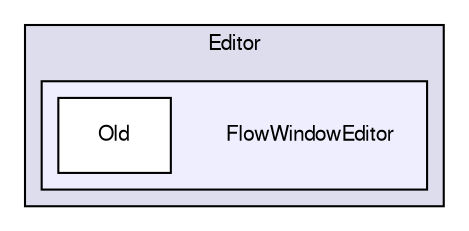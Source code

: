 digraph "FlowWindowEditor" {
  compound=true
  node [ fontsize="10", fontname="FreeSans"];
  edge [ labelfontsize="10", labelfontname="FreeSans"];
  subgraph clusterdir_8054722468a5767d77fe2686200a126c {
    graph [ bgcolor="#ddddee", pencolor="black", label="Editor" fontname="FreeSans", fontsize="10", URL="dir_8054722468a5767d77fe2686200a126c.html"]
  subgraph clusterdir_6ad3b6e37947a3c6c16ff9abd24d99a1 {
    graph [ bgcolor="#eeeeff", pencolor="black", label="" URL="dir_6ad3b6e37947a3c6c16ff9abd24d99a1.html"];
    dir_6ad3b6e37947a3c6c16ff9abd24d99a1 [shape=plaintext label="FlowWindowEditor"];
    dir_087546a8620e33104bf6e01e4bba5003 [shape=box label="Old" color="black" fillcolor="white" style="filled" URL="dir_087546a8620e33104bf6e01e4bba5003.html"];
  }
  }
}
